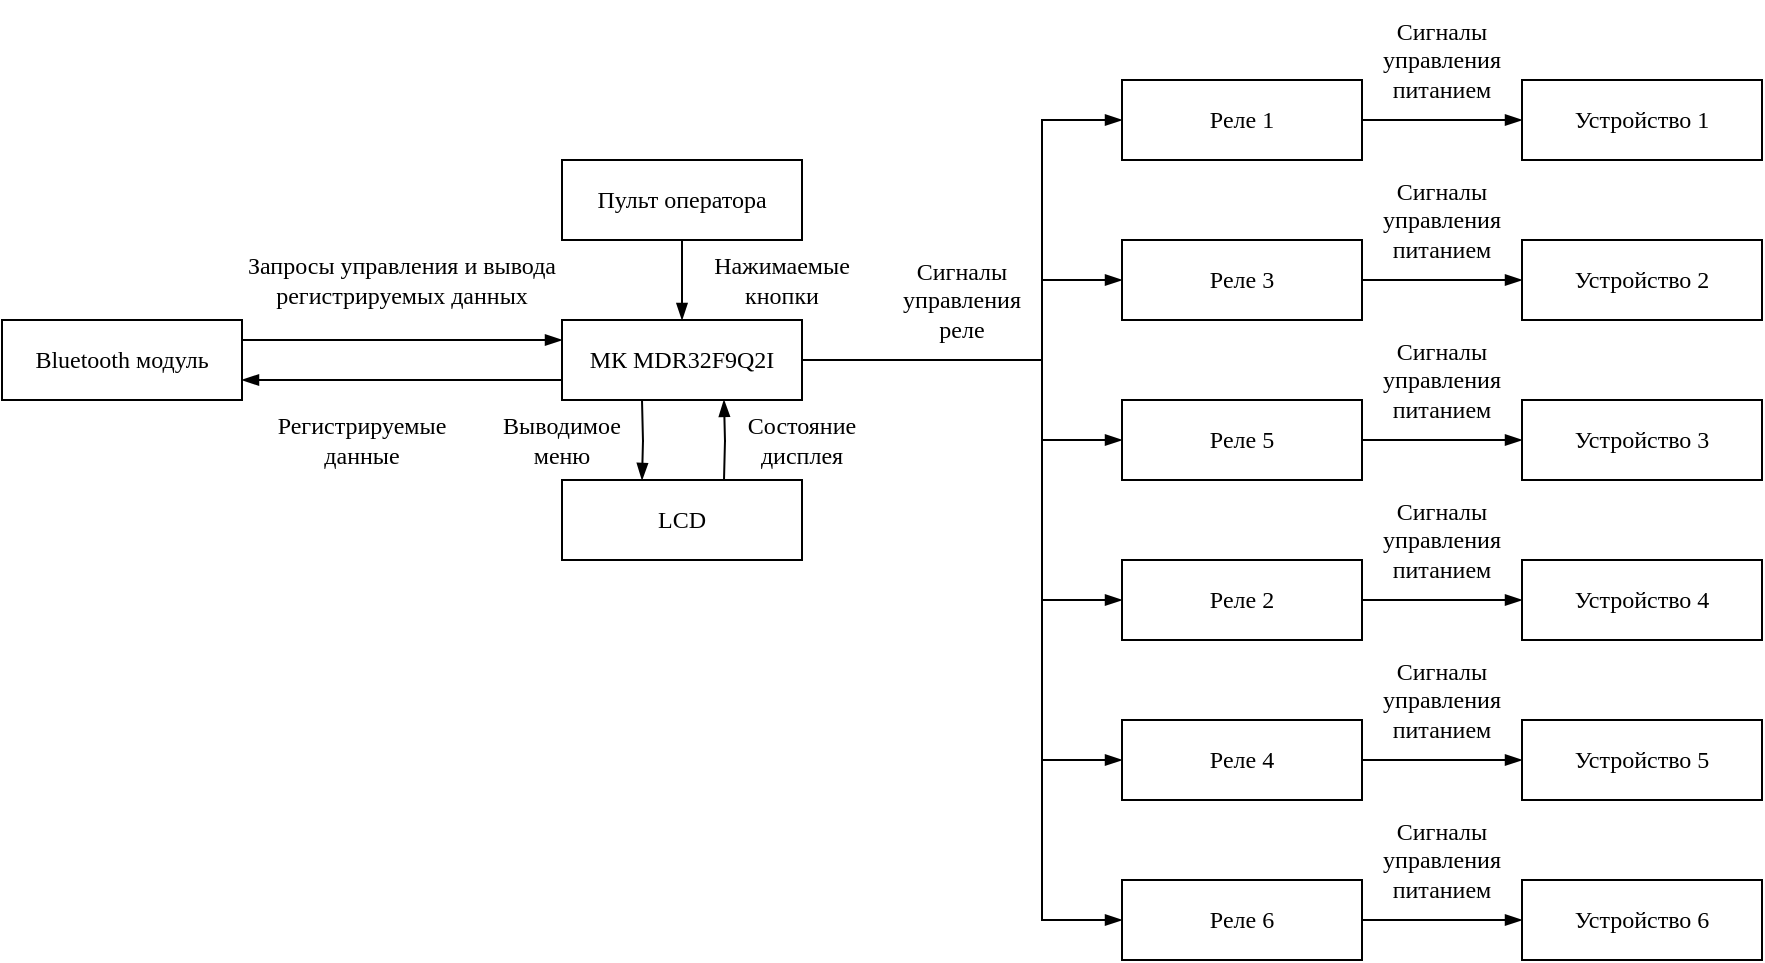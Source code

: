 <mxfile version="20.6.0" type="device"><diagram id="4TzCCGR8B0UYTdS2gF3t" name="Page-1"><mxGraphModel dx="734" dy="672" grid="1" gridSize="10" guides="1" tooltips="1" connect="1" arrows="1" fold="1" page="1" pageScale="1" pageWidth="1169" pageHeight="827" math="0" shadow="0"><root><mxCell id="0"/><mxCell id="1" parent="0"/><mxCell id="gxTuO5P532nr3jFlxoYd-22" style="edgeStyle=orthogonalEdgeStyle;rounded=0;orthogonalLoop=1;jettySize=auto;html=1;exitX=0.5;exitY=1;exitDx=0;exitDy=0;entryX=0.5;entryY=0;entryDx=0;entryDy=0;endArrow=blockThin;endFill=1;fontFamily=Times New Roman;" parent="1" edge="1"><mxGeometry relative="1" as="geometry"><mxPoint x="320" y="240" as="sourcePoint"/><mxPoint x="320" y="280" as="targetPoint"/></mxGeometry></mxCell><mxCell id="gxTuO5P532nr3jFlxoYd-27" style="edgeStyle=orthogonalEdgeStyle;rounded=0;orthogonalLoop=1;jettySize=auto;html=1;exitX=1;exitY=0.5;exitDx=0;exitDy=0;entryX=0;entryY=0.5;entryDx=0;entryDy=0;startArrow=none;startFill=0;endArrow=blockThin;endFill=1;fontFamily=Times New Roman;" parent="1" source="gxTuO5P532nr3jFlxoYd-1" target="gxTuO5P532nr3jFlxoYd-2" edge="1"><mxGeometry relative="1" as="geometry"><Array as="points"><mxPoint x="520" y="220"/><mxPoint x="520" y="100"/></Array></mxGeometry></mxCell><mxCell id="gxTuO5P532nr3jFlxoYd-29" style="edgeStyle=orthogonalEdgeStyle;rounded=0;orthogonalLoop=1;jettySize=auto;html=1;exitX=1;exitY=0.5;exitDx=0;exitDy=0;entryX=0;entryY=0.5;entryDx=0;entryDy=0;startArrow=none;startFill=0;endArrow=blockThin;endFill=1;fontFamily=Times New Roman;" parent="1" source="gxTuO5P532nr3jFlxoYd-1" target="gxTuO5P532nr3jFlxoYd-6" edge="1"><mxGeometry relative="1" as="geometry"><Array as="points"><mxPoint x="520" y="220"/><mxPoint x="520" y="180"/></Array></mxGeometry></mxCell><mxCell id="gxTuO5P532nr3jFlxoYd-30" style="edgeStyle=orthogonalEdgeStyle;rounded=0;orthogonalLoop=1;jettySize=auto;html=1;exitX=1;exitY=0.5;exitDx=0;exitDy=0;entryX=0;entryY=0.5;entryDx=0;entryDy=0;startArrow=none;startFill=0;endArrow=blockThin;endFill=1;fontFamily=Times New Roman;" parent="1" source="gxTuO5P532nr3jFlxoYd-1" target="gxTuO5P532nr3jFlxoYd-7" edge="1"><mxGeometry relative="1" as="geometry"><Array as="points"><mxPoint x="520" y="220"/><mxPoint x="520" y="260"/></Array></mxGeometry></mxCell><mxCell id="gxTuO5P532nr3jFlxoYd-31" style="edgeStyle=orthogonalEdgeStyle;rounded=0;orthogonalLoop=1;jettySize=auto;html=1;exitX=1;exitY=0.5;exitDx=0;exitDy=0;entryX=0;entryY=0.5;entryDx=0;entryDy=0;startArrow=none;startFill=0;endArrow=blockThin;endFill=1;fontFamily=Times New Roman;" parent="1" source="gxTuO5P532nr3jFlxoYd-1" target="gxTuO5P532nr3jFlxoYd-8" edge="1"><mxGeometry relative="1" as="geometry"><Array as="points"><mxPoint x="520" y="220"/><mxPoint x="520" y="340"/></Array></mxGeometry></mxCell><mxCell id="gxTuO5P532nr3jFlxoYd-32" style="edgeStyle=orthogonalEdgeStyle;rounded=0;orthogonalLoop=1;jettySize=auto;html=1;exitX=1;exitY=0.5;exitDx=0;exitDy=0;entryX=0;entryY=0.5;entryDx=0;entryDy=0;startArrow=none;startFill=0;endArrow=blockThin;endFill=1;fontFamily=Times New Roman;" parent="1" source="gxTuO5P532nr3jFlxoYd-1" target="gxTuO5P532nr3jFlxoYd-9" edge="1"><mxGeometry relative="1" as="geometry"><Array as="points"><mxPoint x="520" y="220"/><mxPoint x="520" y="420"/></Array></mxGeometry></mxCell><mxCell id="gxTuO5P532nr3jFlxoYd-33" style="edgeStyle=orthogonalEdgeStyle;rounded=0;orthogonalLoop=1;jettySize=auto;html=1;exitX=1;exitY=0.5;exitDx=0;exitDy=0;entryX=0;entryY=0.5;entryDx=0;entryDy=0;startArrow=none;startFill=0;endArrow=blockThin;endFill=1;fontFamily=Times New Roman;" parent="1" source="gxTuO5P532nr3jFlxoYd-1" target="gxTuO5P532nr3jFlxoYd-10" edge="1"><mxGeometry relative="1" as="geometry"><Array as="points"><mxPoint x="520" y="220"/><mxPoint x="520" y="500"/></Array></mxGeometry></mxCell><mxCell id="gxTuO5P532nr3jFlxoYd-40" style="edgeStyle=orthogonalEdgeStyle;rounded=0;orthogonalLoop=1;jettySize=auto;html=1;exitX=0;exitY=0.75;exitDx=0;exitDy=0;entryX=1;entryY=0.75;entryDx=0;entryDy=0;startArrow=none;startFill=0;endArrow=blockThin;endFill=1;fontFamily=Times New Roman;" parent="1" source="gxTuO5P532nr3jFlxoYd-1" target="gxTuO5P532nr3jFlxoYd-34" edge="1"><mxGeometry relative="1" as="geometry"/></mxCell><mxCell id="gxTuO5P532nr3jFlxoYd-1" value="МК MDR32F9Q2I" style="rounded=0;whiteSpace=wrap;html=1;fontFamily=Times New Roman;" parent="1" vertex="1"><mxGeometry x="280" y="200" width="120" height="40" as="geometry"/></mxCell><mxCell id="gxTuO5P532nr3jFlxoYd-43" style="edgeStyle=orthogonalEdgeStyle;rounded=0;orthogonalLoop=1;jettySize=auto;html=1;exitX=1;exitY=0.5;exitDx=0;exitDy=0;entryX=0;entryY=0.5;entryDx=0;entryDy=0;startArrow=none;startFill=0;endArrow=blockThin;endFill=1;fontFamily=Times New Roman;" parent="1" source="gxTuO5P532nr3jFlxoYd-2" target="gxTuO5P532nr3jFlxoYd-11" edge="1"><mxGeometry relative="1" as="geometry"/></mxCell><mxCell id="gxTuO5P532nr3jFlxoYd-2" value="Реле 1" style="rounded=0;whiteSpace=wrap;html=1;fontFamily=Times New Roman;" parent="1" vertex="1"><mxGeometry x="560" y="80" width="120" height="40" as="geometry"/></mxCell><mxCell id="gxTuO5P532nr3jFlxoYd-44" style="edgeStyle=orthogonalEdgeStyle;rounded=0;orthogonalLoop=1;jettySize=auto;html=1;exitX=1;exitY=0.5;exitDx=0;exitDy=0;entryX=0;entryY=0.5;entryDx=0;entryDy=0;startArrow=none;startFill=0;endArrow=blockThin;endFill=1;fontFamily=Times New Roman;" parent="1" source="gxTuO5P532nr3jFlxoYd-6" target="gxTuO5P532nr3jFlxoYd-12" edge="1"><mxGeometry relative="1" as="geometry"/></mxCell><mxCell id="gxTuO5P532nr3jFlxoYd-6" value="Реле 3" style="rounded=0;whiteSpace=wrap;html=1;fontFamily=Times New Roman;" parent="1" vertex="1"><mxGeometry x="560" y="160" width="120" height="40" as="geometry"/></mxCell><mxCell id="gxTuO5P532nr3jFlxoYd-45" style="edgeStyle=orthogonalEdgeStyle;rounded=0;orthogonalLoop=1;jettySize=auto;html=1;exitX=1;exitY=0.5;exitDx=0;exitDy=0;entryX=0;entryY=0.5;entryDx=0;entryDy=0;startArrow=none;startFill=0;endArrow=blockThin;endFill=1;fontFamily=Times New Roman;" parent="1" source="gxTuO5P532nr3jFlxoYd-7" target="gxTuO5P532nr3jFlxoYd-13" edge="1"><mxGeometry relative="1" as="geometry"/></mxCell><mxCell id="gxTuO5P532nr3jFlxoYd-7" value="Реле 5" style="rounded=0;whiteSpace=wrap;html=1;fontFamily=Times New Roman;" parent="1" vertex="1"><mxGeometry x="560" y="240" width="120" height="40" as="geometry"/></mxCell><mxCell id="gxTuO5P532nr3jFlxoYd-46" style="edgeStyle=orthogonalEdgeStyle;rounded=0;orthogonalLoop=1;jettySize=auto;html=1;exitX=1;exitY=0.5;exitDx=0;exitDy=0;entryX=0;entryY=0.5;entryDx=0;entryDy=0;startArrow=none;startFill=0;endArrow=blockThin;endFill=1;fontFamily=Times New Roman;" parent="1" source="gxTuO5P532nr3jFlxoYd-8" target="gxTuO5P532nr3jFlxoYd-14" edge="1"><mxGeometry relative="1" as="geometry"/></mxCell><mxCell id="gxTuO5P532nr3jFlxoYd-8" value="Реле 2" style="rounded=0;whiteSpace=wrap;html=1;fontFamily=Times New Roman;" parent="1" vertex="1"><mxGeometry x="560" y="320" width="120" height="40" as="geometry"/></mxCell><mxCell id="gxTuO5P532nr3jFlxoYd-47" style="edgeStyle=orthogonalEdgeStyle;rounded=0;orthogonalLoop=1;jettySize=auto;html=1;exitX=1;exitY=0.5;exitDx=0;exitDy=0;entryX=0;entryY=0.5;entryDx=0;entryDy=0;startArrow=none;startFill=0;endArrow=blockThin;endFill=1;fontFamily=Times New Roman;" parent="1" source="gxTuO5P532nr3jFlxoYd-9" target="gxTuO5P532nr3jFlxoYd-15" edge="1"><mxGeometry relative="1" as="geometry"/></mxCell><mxCell id="gxTuO5P532nr3jFlxoYd-9" value="Реле 4" style="rounded=0;whiteSpace=wrap;html=1;fontFamily=Times New Roman;" parent="1" vertex="1"><mxGeometry x="560" y="400" width="120" height="40" as="geometry"/></mxCell><mxCell id="gxTuO5P532nr3jFlxoYd-48" style="edgeStyle=orthogonalEdgeStyle;rounded=0;orthogonalLoop=1;jettySize=auto;html=1;exitX=1;exitY=0.5;exitDx=0;exitDy=0;entryX=0;entryY=0.5;entryDx=0;entryDy=0;startArrow=none;startFill=0;endArrow=blockThin;endFill=1;fontFamily=Times New Roman;" parent="1" source="gxTuO5P532nr3jFlxoYd-10" target="gxTuO5P532nr3jFlxoYd-16" edge="1"><mxGeometry relative="1" as="geometry"/></mxCell><mxCell id="gxTuO5P532nr3jFlxoYd-10" value="Реле 6" style="rounded=0;whiteSpace=wrap;html=1;fontFamily=Times New Roman;" parent="1" vertex="1"><mxGeometry x="560" y="480" width="120" height="40" as="geometry"/></mxCell><mxCell id="gxTuO5P532nr3jFlxoYd-11" value="Устройство 1" style="rounded=0;whiteSpace=wrap;html=1;fontFamily=Times New Roman;" parent="1" vertex="1"><mxGeometry x="760" y="80" width="120" height="40" as="geometry"/></mxCell><mxCell id="gxTuO5P532nr3jFlxoYd-12" value="Устройство 2" style="rounded=0;whiteSpace=wrap;html=1;fontFamily=Times New Roman;" parent="1" vertex="1"><mxGeometry x="760" y="160" width="120" height="40" as="geometry"/></mxCell><mxCell id="gxTuO5P532nr3jFlxoYd-13" value="Устройство 3" style="rounded=0;whiteSpace=wrap;html=1;fontFamily=Times New Roman;" parent="1" vertex="1"><mxGeometry x="760" y="240" width="120" height="40" as="geometry"/></mxCell><mxCell id="gxTuO5P532nr3jFlxoYd-14" value="Устройство 4" style="rounded=0;whiteSpace=wrap;html=1;fontFamily=Times New Roman;" parent="1" vertex="1"><mxGeometry x="760" y="320" width="120" height="40" as="geometry"/></mxCell><mxCell id="gxTuO5P532nr3jFlxoYd-15" value="Устройство 5" style="rounded=0;whiteSpace=wrap;html=1;fontFamily=Times New Roman;" parent="1" vertex="1"><mxGeometry x="760" y="400" width="120" height="40" as="geometry"/></mxCell><mxCell id="gxTuO5P532nr3jFlxoYd-16" value="Устройство 6" style="rounded=0;whiteSpace=wrap;html=1;fontFamily=Times New Roman;" parent="1" vertex="1"><mxGeometry x="760" y="480" width="120" height="40" as="geometry"/></mxCell><mxCell id="gxTuO5P532nr3jFlxoYd-17" value="LCD" style="rounded=0;whiteSpace=wrap;html=1;fontFamily=Times New Roman;" parent="1" vertex="1"><mxGeometry x="280" y="280" width="120" height="40" as="geometry"/></mxCell><mxCell id="gxTuO5P532nr3jFlxoYd-20" style="edgeStyle=orthogonalEdgeStyle;rounded=0;orthogonalLoop=1;jettySize=auto;html=1;exitX=0.5;exitY=1;exitDx=0;exitDy=0;entryX=0.5;entryY=0;entryDx=0;entryDy=0;endArrow=blockThin;endFill=1;fontFamily=Times New Roman;" parent="1" source="gxTuO5P532nr3jFlxoYd-19" target="gxTuO5P532nr3jFlxoYd-1" edge="1"><mxGeometry relative="1" as="geometry"/></mxCell><mxCell id="gxTuO5P532nr3jFlxoYd-19" value="Пульт оператора" style="rounded=0;whiteSpace=wrap;html=1;fontFamily=Times New Roman;" parent="1" vertex="1"><mxGeometry x="280" y="120" width="120" height="40" as="geometry"/></mxCell><mxCell id="gxTuO5P532nr3jFlxoYd-21" value="Нажимаемые кнопки" style="text;html=1;strokeColor=none;fillColor=none;align=center;verticalAlign=middle;whiteSpace=wrap;rounded=0;fontFamily=Times New Roman;" parent="1" vertex="1"><mxGeometry x="340" y="160" width="100" height="40" as="geometry"/></mxCell><mxCell id="gxTuO5P532nr3jFlxoYd-23" value="Выводимое меню" style="text;html=1;strokeColor=none;fillColor=none;align=center;verticalAlign=middle;whiteSpace=wrap;rounded=0;fontFamily=Times New Roman;" parent="1" vertex="1"><mxGeometry x="240" y="240" width="80" height="40" as="geometry"/></mxCell><mxCell id="gxTuO5P532nr3jFlxoYd-25" value="Состояние дисплея" style="text;html=1;strokeColor=none;fillColor=none;align=center;verticalAlign=middle;whiteSpace=wrap;rounded=0;fontFamily=Times New Roman;" parent="1" vertex="1"><mxGeometry x="360" y="240" width="80" height="40" as="geometry"/></mxCell><mxCell id="gxTuO5P532nr3jFlxoYd-35" style="edgeStyle=orthogonalEdgeStyle;rounded=0;orthogonalLoop=1;jettySize=auto;html=1;exitX=1;exitY=0.25;exitDx=0;exitDy=0;entryX=0;entryY=0.25;entryDx=0;entryDy=0;startArrow=none;startFill=0;endArrow=blockThin;endFill=1;fontFamily=Times New Roman;" parent="1" source="gxTuO5P532nr3jFlxoYd-34" target="gxTuO5P532nr3jFlxoYd-1" edge="1"><mxGeometry relative="1" as="geometry"><mxPoint x="120" y="212" as="sourcePoint"/><mxPoint x="160" y="212" as="targetPoint"/></mxGeometry></mxCell><mxCell id="gxTuO5P532nr3jFlxoYd-34" value="Bluetooth модуль" style="rounded=0;whiteSpace=wrap;html=1;fontFamily=Times New Roman;" parent="1" vertex="1"><mxGeometry y="200" width="120" height="40" as="geometry"/></mxCell><mxCell id="gxTuO5P532nr3jFlxoYd-36" value="Сигналы управления реле" style="text;html=1;strokeColor=none;fillColor=none;align=center;verticalAlign=middle;whiteSpace=wrap;rounded=0;fontFamily=Times New Roman;" parent="1" vertex="1"><mxGeometry x="440" y="160" width="80" height="60" as="geometry"/></mxCell><mxCell id="gxTuO5P532nr3jFlxoYd-39" style="edgeStyle=orthogonalEdgeStyle;rounded=0;orthogonalLoop=1;jettySize=auto;html=1;exitX=0.5;exitY=1;exitDx=0;exitDy=0;entryX=0.5;entryY=0;entryDx=0;entryDy=0;endArrow=none;endFill=0;startArrow=blockThin;startFill=1;fontFamily=Times New Roman;" parent="1" edge="1"><mxGeometry relative="1" as="geometry"><mxPoint x="361" y="240" as="sourcePoint"/><mxPoint x="361" y="280" as="targetPoint"/></mxGeometry></mxCell><mxCell id="gxTuO5P532nr3jFlxoYd-41" value="Запросы управления и вывода регистрируемых данных" style="text;html=1;strokeColor=none;fillColor=none;align=center;verticalAlign=middle;whiteSpace=wrap;rounded=0;fontFamily=Times New Roman;" parent="1" vertex="1"><mxGeometry x="120" y="150" width="160" height="60" as="geometry"/></mxCell><mxCell id="gxTuO5P532nr3jFlxoYd-42" value="Регистрируемые данные" style="text;html=1;strokeColor=none;fillColor=none;align=center;verticalAlign=middle;whiteSpace=wrap;rounded=0;fontFamily=Times New Roman;" parent="1" vertex="1"><mxGeometry x="120" y="240" width="120" height="40" as="geometry"/></mxCell><mxCell id="gxTuO5P532nr3jFlxoYd-50" value="Сигналы управления питанием" style="text;html=1;strokeColor=none;fillColor=none;align=center;verticalAlign=middle;whiteSpace=wrap;rounded=0;fontFamily=Times New Roman;" parent="1" vertex="1"><mxGeometry x="680" y="40" width="80" height="60" as="geometry"/></mxCell><mxCell id="gxTuO5P532nr3jFlxoYd-53" value="Сигналы управления питанием" style="text;html=1;strokeColor=none;fillColor=none;align=center;verticalAlign=middle;whiteSpace=wrap;rounded=0;fontFamily=Times New Roman;" parent="1" vertex="1"><mxGeometry x="680" y="120" width="80" height="60" as="geometry"/></mxCell><mxCell id="gxTuO5P532nr3jFlxoYd-54" value="Сигналы управления питанием" style="text;html=1;strokeColor=none;fillColor=none;align=center;verticalAlign=middle;whiteSpace=wrap;rounded=0;fontFamily=Times New Roman;" parent="1" vertex="1"><mxGeometry x="680" y="200" width="80" height="60" as="geometry"/></mxCell><mxCell id="gxTuO5P532nr3jFlxoYd-55" value="Сигналы управления питанием" style="text;html=1;strokeColor=none;fillColor=none;align=center;verticalAlign=middle;whiteSpace=wrap;rounded=0;fontFamily=Times New Roman;" parent="1" vertex="1"><mxGeometry x="680" y="280" width="80" height="60" as="geometry"/></mxCell><mxCell id="gxTuO5P532nr3jFlxoYd-56" value="Сигналы управления питанием" style="text;html=1;strokeColor=none;fillColor=none;align=center;verticalAlign=middle;whiteSpace=wrap;rounded=0;fontFamily=Times New Roman;" parent="1" vertex="1"><mxGeometry x="680" y="360" width="80" height="60" as="geometry"/></mxCell><mxCell id="gxTuO5P532nr3jFlxoYd-57" value="Сигналы управления питанием" style="text;html=1;strokeColor=none;fillColor=none;align=center;verticalAlign=middle;whiteSpace=wrap;rounded=0;fontFamily=Times New Roman;" parent="1" vertex="1"><mxGeometry x="680" y="440" width="80" height="60" as="geometry"/></mxCell></root></mxGraphModel></diagram></mxfile>